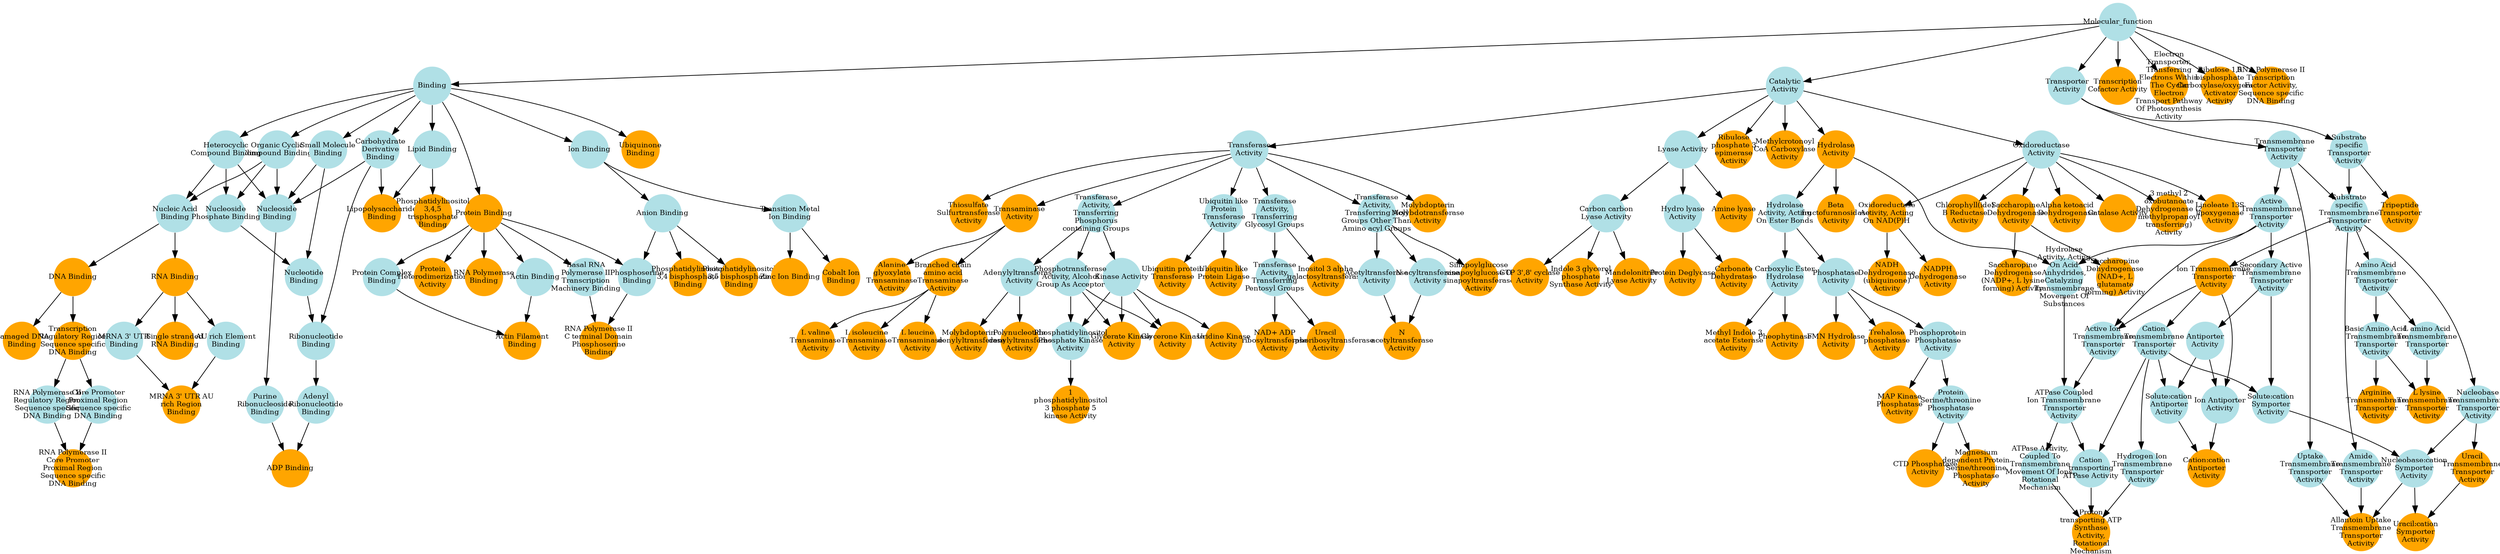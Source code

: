 digraph {
1 [style="filled", fixedsize="true", fontsize="10", shape="circle", width="0.75", fillcolor="powderblue", label="Molecular_function", color="transparent"];
2 [style="filled", fixedsize="true", fontsize="10", shape="circle", width="0.75", fillcolor="powderblue", label="Binding", color="transparent"];
3 [style="filled", fixedsize="true", fontsize="10", shape="circle", width="0.75", fillcolor="powderblue", label="Organic Cyclic
Compound Binding", color="transparent"];
4 [style="filled", fixedsize="true", fontsize="10", shape="circle", width="0.75", fillcolor="powderblue", label="Heterocyclic
Compound Binding", color="transparent"];
5 [style="filled", fixedsize="true", fontsize="10", shape="circle", width="0.75", fillcolor="powderblue", label="Nucleic Acid
Binding", color="transparent"];
6 [style="filled", fixedsize="true", fontsize="10", shape="circle", width="0.75", fillcolor="orange", label="DNA Binding", color="transparent"];
7 [style="filled", fixedsize="true", fontsize="10", shape="circle", width="0.75", fillcolor="powderblue", label="Small Molecule
Binding", color="transparent"];
8 [style="filled", fixedsize="true", fontsize="10", shape="circle", width="0.75", fillcolor="powderblue", label="Carbohydrate
Derivative
Binding", color="transparent"];
9 [style="filled", fixedsize="true", fontsize="10", shape="circle", width="0.75", fillcolor="powderblue", label="Nucleoside
Binding", color="transparent"];
10 [style="filled", fixedsize="true", fontsize="10", shape="circle", width="0.75", fillcolor="powderblue", label="Purine
Ribonucleoside
Binding", color="transparent"];
11 [style="filled", fixedsize="true", fontsize="10", shape="circle", width="0.75", fillcolor="powderblue", label="Nucleoside
Phosphate Binding", color="transparent"];
12 [style="filled", fixedsize="true", fontsize="10", shape="circle", width="0.75", fillcolor="powderblue", label="Nucleotide
Binding", color="transparent"];
13 [style="filled", fixedsize="true", fontsize="10", shape="circle", width="0.75", fillcolor="powderblue", label="Ribonucleotide
Binding", color="transparent"];
14 [style="filled", fixedsize="true", fontsize="10", shape="circle", width="0.75", fillcolor="powderblue", label="Adenyl
Ribonucleotide
Binding", color="transparent"];
15 [style="filled", fixedsize="true", fontsize="10", shape="circle", width="0.75", fillcolor="orange", label="ADP Binding", color="transparent"];
16 [style="filled", fixedsize="true", fontsize="10", shape="circle", width="0.75", fillcolor="powderblue", label="Catalytic
Activity", color="transparent"];
17 [style="filled", fixedsize="true", fontsize="10", shape="circle", width="0.75", fillcolor="powderblue", label="Oxidoreductase
Activity", color="transparent"];
18 [style="filled", fixedsize="true", fontsize="10", shape="circle", width="0.75", fillcolor="orange", label="Oxidoreductase
Activity, Acting
On NAD(P)H", color="transparent"];
19 [style="filled", fixedsize="true", fontsize="10", shape="circle", width="0.75", fillcolor="orange", label="NADH
Dehydrogenase
(ubiquinone)
Activity", color="transparent"];
20 [style="filled", fixedsize="true", fontsize="10", shape="circle", width="0.75", fillcolor="powderblue", label="Transferase
Activity", color="transparent"];
21 [style="filled", fixedsize="true", fontsize="10", shape="circle", width="0.75", fillcolor="orange", label="Transaminase
Activity", color="transparent"];
22 [style="filled", fixedsize="true", fontsize="10", shape="circle", width="0.75", fillcolor="orange", label="Alanine
glyoxylate
Transaminase
Activity", color="transparent"];
23 [style="filled", fixedsize="true", fontsize="10", shape="circle", width="0.75", fillcolor="orange", label="Protein Binding", color="transparent"];
24 [style="filled", fixedsize="true", fontsize="10", shape="circle", width="0.75", fillcolor="orange", label="Transcription
Regulatory Region
Sequence specific
DNA Binding", color="transparent"];
25 [style="filled", fixedsize="true", fontsize="10", shape="circle", width="0.75", fillcolor="orange", label="Hydrolase
Activity", color="transparent"];
26 [style="filled", fixedsize="true", fontsize="10", shape="circle", width="0.75", fillcolor="powderblue", label="Hydrolase
Activity, Acting
On Ester Bonds", color="transparent"];
27 [style="filled", fixedsize="true", fontsize="10", shape="circle", width="0.75", fillcolor="powderblue", label="Carboxylic Ester
Hydrolase
Activity", color="transparent"];
28 [style="filled", fixedsize="true", fontsize="10", shape="circle", width="0.75", fillcolor="orange", label="Pheophytinase
Activity", color="transparent"];
29 [style="filled", fixedsize="true", fontsize="10", shape="circle", width="0.75", fillcolor="powderblue", label="Lipid Binding", color="transparent"];
30 [style="filled", fixedsize="true", fontsize="10", shape="circle", width="0.75", fillcolor="orange", label="Phosphatidylinositol
3,4,5
trisphosphate
Binding", color="transparent"];
31 [style="filled", fixedsize="true", fontsize="10", shape="circle", width="0.75", fillcolor="powderblue", label="Ion Binding", color="transparent"];
32 [style="filled", fixedsize="true", fontsize="10", shape="circle", width="0.75", fillcolor="powderblue", label="Anion Binding", color="transparent"];
33 [style="filled", fixedsize="true", fontsize="10", shape="circle", width="0.75", fillcolor="orange", label="Phosphatidylinositol
3,4 bisphosphate
Binding", color="transparent"];
34 [style="filled", fixedsize="true", fontsize="10", shape="circle", width="0.75", fillcolor="orange", label="Alpha ketoacid
Dehydrogenase
Activity", color="transparent"];
35 [style="filled", fixedsize="true", fontsize="10", shape="circle", width="0.75", fillcolor="powderblue", label="Transferase
Activity,
Transferring
Phosphorus
containing Groups", color="transparent"];
36 [style="filled", fixedsize="true", fontsize="10", shape="circle", width="0.75", fillcolor="powderblue", label="Adenylyltransferase
Activity", color="transparent"];
37 [style="filled", fixedsize="true", fontsize="10", shape="circle", width="0.75", fillcolor="orange", label="Polynucleotide
Adenylyltransferase
Activity", color="transparent"];
38 [style="filled", fixedsize="true", fontsize="10", shape="circle", width="0.75", fillcolor="orange", label="Phosphatidylinositol
3,5 bisphosphate
Binding", color="transparent"];
39 [style="filled", fixedsize="true", fontsize="10", shape="circle", width="0.75", fillcolor="powderblue", label="RNA Polymerase II
Regulatory Region
Sequence specific
DNA Binding", color="transparent"];
40 [style="filled", fixedsize="true", fontsize="10", shape="circle", width="0.75", fillcolor="powderblue", label="Core Promoter
Proximal Region
Sequence specific
DNA Binding", color="transparent"];
41 [style="filled", fixedsize="true", fontsize="10", shape="circle", width="0.75", fillcolor="orange", label="RNA Polymerase II
Core Promoter
Proximal Region
Sequence specific
DNA Binding", color="transparent"];
42 [style="filled", fixedsize="true", fontsize="10", shape="circle", width="0.75", fillcolor="powderblue", label="Kinase Activity", color="transparent"];
43 [style="filled", fixedsize="true", fontsize="10", shape="circle", width="0.75", fillcolor="powderblue", label="Phosphotransferase
Activity, Alcohol
Group As Acceptor", color="transparent"];
44 [style="filled", fixedsize="true", fontsize="10", shape="circle", width="0.75", fillcolor="orange", label="Glycerate Kinase
Activity", color="transparent"];
45 [style="filled", fixedsize="true", fontsize="10", shape="circle", width="0.75", fillcolor="powderblue", label="Ubiquitin like
Protein
Transferase
Activity", color="transparent"];
46 [style="filled", fixedsize="true", fontsize="10", shape="circle", width="0.75", fillcolor="orange", label="Ubiquitin protein
Transferase
Activity", color="transparent"];
47 [style="filled", fixedsize="true", fontsize="10", shape="circle", width="0.75", fillcolor="orange", label="Glycerone Kinase
Activity", color="transparent"];
48 [style="filled", fixedsize="true", fontsize="10", shape="circle", width="0.75", fillcolor="orange", label="Saccharopine
Dehydrogenase
Activity", color="transparent"];
49 [style="filled", fixedsize="true", fontsize="10", shape="circle", width="0.75", fillcolor="orange", label="Saccharopine
Dehydrogenase
(NADP+, L lysine
forming) Activity", color="transparent"];
50 [style="filled", fixedsize="true", fontsize="10", shape="circle", width="0.75", fillcolor="orange", label="Saccharopine
Dehydrogenase
(NAD+, L
glutamate
forming) Activity", color="transparent"];
51 [style="filled", fixedsize="true", fontsize="10", shape="circle", width="0.75", fillcolor="powderblue", label="Transition Metal
Ion Binding", color="transparent"];
52 [style="filled", fixedsize="true", fontsize="10", shape="circle", width="0.75", fillcolor="orange", label="Zinc Ion Binding", color="transparent"];
53 [style="filled", fixedsize="true", fontsize="10", shape="circle", width="0.75", fillcolor="powderblue", label="Lyase Activity", color="transparent"];
54 [style="filled", fixedsize="true", fontsize="10", shape="circle", width="0.75", fillcolor="powderblue", label="Hydro lyase
Activity", color="transparent"];
55 [style="filled", fixedsize="true", fontsize="10", shape="circle", width="0.75", fillcolor="orange", label="Protein Deglycase
Activity", color="transparent"];
56 [style="filled", fixedsize="true", fontsize="10", shape="circle", width="0.75", fillcolor="powderblue", label="Phosphatase
Activity", color="transparent"];
57 [style="filled", fixedsize="true", fontsize="10", shape="circle", width="0.75", fillcolor="powderblue", label="Phosphoprotein
Phosphatase
Activity", color="transparent"];
58 [style="filled", fixedsize="true", fontsize="10", shape="circle", width="0.75", fillcolor="powderblue", label="Protein
Serine/threonine
Phosphatase
Activity", color="transparent"];
59 [style="filled", fixedsize="true", fontsize="10", shape="circle", width="0.75", fillcolor="orange", label="CTD Phosphatase
Activity", color="transparent"];
60 [style="filled", fixedsize="true", fontsize="10", shape="circle", width="0.75", fillcolor="powderblue", label="Transporter
Activity", color="transparent"];
61 [style="filled", fixedsize="true", fontsize="10", shape="circle", width="0.75", fillcolor="powderblue", label="Transmembrane
Transporter
Activity", color="transparent"];
62 [style="filled", fixedsize="true", fontsize="10", shape="circle", width="0.75", fillcolor="powderblue", label="Substrate
specific
Transporter
Activity", color="transparent"];
63 [style="filled", fixedsize="true", fontsize="10", shape="circle", width="0.75", fillcolor="powderblue", label="Substrate
specific
Transmembrane
Transporter
Activity", color="transparent"];
64 [style="filled", fixedsize="true", fontsize="10", shape="circle", width="0.75", fillcolor="orange", label="Ion Transmembrane
Transporter
Activity", color="transparent"];
65 [style="filled", fixedsize="true", fontsize="10", shape="circle", width="0.75", fillcolor="powderblue", label="Cation
Transmembrane
Transporter
Activity", color="transparent"];
66 [style="filled", fixedsize="true", fontsize="10", shape="circle", width="0.75", fillcolor="powderblue", label="Hydrogen Ion
Transmembrane
Transporter
Activity", color="transparent"];
67 [style="filled", fixedsize="true", fontsize="10", shape="circle", width="0.75", fillcolor="powderblue", label="Active
Transmembrane
Transporter
Activity", color="transparent"];
68 [style="filled", fixedsize="true", fontsize="10", shape="circle", width="0.75", fillcolor="powderblue", label="Active Ion
Transmembrane
Transporter
Activity", color="transparent"];
69 [style="filled", fixedsize="true", fontsize="10", shape="circle", width="0.75", fillcolor="powderblue", label="Hydrolase
Activity, Acting
On Acid
Anhydrides,
Catalyzing
Transmembrane
Movement Of
Substances", color="transparent"];
70 [style="filled", fixedsize="true", fontsize="10", shape="circle", width="0.75", fillcolor="powderblue", label="ATPase Coupled
Ion Transmembrane
Transporter
Activity", color="transparent"];
71 [style="filled", fixedsize="true", fontsize="10", shape="circle", width="0.75", fillcolor="powderblue", label="Cation
transporting
ATPase Activity", color="transparent"];
72 [style="filled", fixedsize="true", fontsize="10", shape="circle", width="0.75", fillcolor="powderblue", label="ATPase Activity,
Coupled To
Transmembrane
Movement Of Ions,
Rotational
Mechanism", color="transparent"];
73 [style="filled", fixedsize="true", fontsize="10", shape="circle", width="0.75", fillcolor="orange", label="Proton
transporting ATP
Synthase
Activity,
Rotational
Mechanism", color="transparent"];
74 [style="filled", fixedsize="true", fontsize="10", shape="circle", width="0.75", fillcolor="orange", label="Magnesium
dependent Protein
Serine/threonine
Phosphatase
Activity", color="transparent"];
75 [style="filled", fixedsize="true", fontsize="10", shape="circle", width="0.75", fillcolor="orange", label="Uridine Kinase
Activity", color="transparent"];
76 [style="filled", fixedsize="true", fontsize="10", shape="circle", width="0.75", fillcolor="orange", label="RNA Binding", color="transparent"];
77 [style="filled", fixedsize="true", fontsize="10", shape="circle", width="0.75", fillcolor="powderblue", label="MRNA 3' UTR
Binding", color="transparent"];
78 [style="filled", fixedsize="true", fontsize="10", shape="circle", width="0.75", fillcolor="powderblue", label="AU rich Element
Binding", color="transparent"];
79 [style="filled", fixedsize="true", fontsize="10", shape="circle", width="0.75", fillcolor="orange", label="MRNA 3' UTR AU
rich Region
Binding", color="transparent"];
80 [style="filled", fixedsize="true", fontsize="10", shape="circle", width="0.75", fillcolor="orange", label="Catalase Activity", color="transparent"];
81 [style="filled", fixedsize="true", fontsize="10", shape="circle", width="0.75", fillcolor="orange", label="Ubiquinone
Binding", color="transparent"];
82 [style="filled", fixedsize="true", fontsize="10", shape="circle", width="0.75", fillcolor="orange", label="Transcription
Cofactor Activity", color="transparent"];
83 [style="filled", fixedsize="true", fontsize="10", shape="circle", width="0.75", fillcolor="orange", label="Carbonate
Dehydratase
Activity", color="transparent"];
84 [style="filled", fixedsize="true", fontsize="10", shape="circle", width="0.75", fillcolor="powderblue", label="Transferase
Activity,
Transferring
Glycosyl Groups", color="transparent"];
85 [style="filled", fixedsize="true", fontsize="10", shape="circle", width="0.75", fillcolor="powderblue", label="Transferase
Activity,
Transferring
Pentosyl Groups", color="transparent"];
86 [style="filled", fixedsize="true", fontsize="10", shape="circle", width="0.75", fillcolor="orange", label="Uracil
Phosphoribosyltransferase
Activity", color="transparent"];
87 [style="filled", fixedsize="true", fontsize="10", shape="circle", width="0.75", fillcolor="powderblue", label="Transferase
Activity,
Transferring Acyl
Groups Other Than
Amino acyl Groups", color="transparent"];
88 [style="filled", fixedsize="true", fontsize="10", shape="circle", width="0.75", fillcolor="powderblue", label="Acetyltransferase
Activity", color="transparent"];
89 [style="filled", fixedsize="true", fontsize="10", shape="circle", width="0.75", fillcolor="powderblue", label="N acyltransferase
Activity", color="transparent"];
90 [style="filled", fixedsize="true", fontsize="10", shape="circle", width="0.75", fillcolor="orange", label="N
acetyltransferase
Activity", color="transparent"];
91 [style="filled", fixedsize="true", fontsize="10", shape="circle", width="0.75", fillcolor="orange", label="Beta
fructofuranosidase
Activity", color="transparent"];
92 [style="filled", fixedsize="true", fontsize="10", shape="circle", width="0.75", fillcolor="orange", label="3 methyl 2
oxobutanoate
Dehydrogenase (2
methylpropanoyl
transferring)
Activity", color="transparent"];
93 [style="filled", fixedsize="true", fontsize="10", shape="circle", width="0.75", fillcolor="orange", label="Ribulose
phosphate 3
epimerase
Activity", color="transparent"];
94 [style="filled", fixedsize="true", fontsize="10", shape="circle", width="0.75", fillcolor="powderblue", label="Actin Binding", color="transparent"];
95 [style="filled", fixedsize="true", fontsize="10", shape="circle", width="0.75", fillcolor="powderblue", label="Protein Complex
Binding", color="transparent"];
96 [style="filled", fixedsize="true", fontsize="10", shape="circle", width="0.75", fillcolor="orange", label="Actin Filament
Binding", color="transparent"];
97 [style="filled", fixedsize="true", fontsize="10", shape="circle", width="0.75", fillcolor="orange", label="NADPH
Dehydrogenase
Activity", color="transparent"];
98 [style="filled", fixedsize="true", fontsize="10", shape="circle", width="0.75", fillcolor="orange", label="Protein
Heterodimerization
Activity", color="transparent"];
99 [style="filled", fixedsize="true", fontsize="10", shape="circle", width="0.75", fillcolor="orange", label="Amine lyase
Activity", color="transparent"];
100 [style="filled", fixedsize="true", fontsize="10", shape="circle", width="0.75", fillcolor="orange", label="RNA Polymerase
Binding", color="transparent"];
101 [style="filled", fixedsize="true", fontsize="10", shape="circle", width="0.75", fillcolor="orange", label="Electron
Transporter,
Transferring
Electrons Within
The Cyclic
Electron
Transport Pathway
Of Photosynthesis
Activity", color="transparent"];
102 [style="filled", fixedsize="true", fontsize="10", shape="circle", width="0.75", fillcolor="powderblue", label="Secondary Active
Transmembrane
Transporter
Activity", color="transparent"];
103 [style="filled", fixedsize="true", fontsize="10", shape="circle", width="0.75", fillcolor="powderblue", label="Antiporter
Activity", color="transparent"];
104 [style="filled", fixedsize="true", fontsize="10", shape="circle", width="0.75", fillcolor="powderblue", label="Solute:cation
Antiporter
Activity", color="transparent"];
105 [style="filled", fixedsize="true", fontsize="10", shape="circle", width="0.75", fillcolor="powderblue", label="Ion Antiporter
Activity", color="transparent"];
106 [style="filled", fixedsize="true", fontsize="10", shape="circle", width="0.75", fillcolor="orange", label="Cation:cation
Antiporter
Activity", color="transparent"];
107 [style="filled", fixedsize="true", fontsize="10", shape="circle", width="0.75", fillcolor="orange", label="Lipopolysaccharide
Binding", color="transparent"];
108 [style="filled", fixedsize="true", fontsize="10", shape="circle", width="0.75", fillcolor="orange", label="Branched chain
amino acid
Transaminase
Activity", color="transparent"];
109 [style="filled", fixedsize="true", fontsize="10", shape="circle", width="0.75", fillcolor="orange", label="NAD+ ADP
ribosyltransferase
Activity", color="transparent"];
110 [style="filled", fixedsize="true", fontsize="10", shape="circle", width="0.75", fillcolor="orange", label="Cobalt Ion
Binding", color="transparent"];
111 [style="filled", fixedsize="true", fontsize="10", shape="circle", width="0.75", fillcolor="powderblue", label="Phosphatidylinositol
Phosphate Kinase
Activity", color="transparent"];
112 [style="filled", fixedsize="true", fontsize="10", shape="circle", width="0.75", fillcolor="orange", label="1
phosphatidylinositol
3 phosphate 5
kinase Activity", color="transparent"];
113 [style="filled", fixedsize="true", fontsize="10", shape="circle", width="0.75", fillcolor="powderblue", label="Basal RNA
Polymerase II
Transcription
Machinery Binding", color="transparent"];
114 [style="filled", fixedsize="true", fontsize="10", shape="circle", width="0.75", fillcolor="powderblue", label="Phosphoserine
Binding", color="transparent"];
115 [style="filled", fixedsize="true", fontsize="10", shape="circle", width="0.75", fillcolor="orange", label="RNA Polymerase II
C terminal Domain
Phosphoserine
Binding", color="transparent"];
116 [style="filled", fixedsize="true", fontsize="10", shape="circle", width="0.75", fillcolor="orange", label="Ubiquitin like
Protein Ligase
Activity", color="transparent"];
117 [style="filled", fixedsize="true", fontsize="10", shape="circle", width="0.75", fillcolor="orange", label="Linoleate 13S
lipoxygenase
Activity", color="transparent"];
118 [style="filled", fixedsize="true", fontsize="10", shape="circle", width="0.75", fillcolor="orange", label="Sinapoylglucose
sinapoylglucose O
sinapoyltransferase
Activity", color="transparent"];
119 [style="filled", fixedsize="true", fontsize="10", shape="circle", width="0.75", fillcolor="orange", label="Molybdopterin
Adenylyltransferase
Activity", color="transparent"];
120 [style="filled", fixedsize="true", fontsize="10", shape="circle", width="0.75", fillcolor="orange", label="Molybdopterin
Molybdotransferase
Activity", color="transparent"];
121 [style="filled", fixedsize="true", fontsize="10", shape="circle", width="0.75", fillcolor="orange", label="Methylcrotonoyl
CoA Carboxylase
Activity", color="transparent"];
122 [style="filled", fixedsize="true", fontsize="10", shape="circle", width="0.75", fillcolor="orange", label="Ribulose 1,5
bisphosphate
Carboxylase/oxygenase
Activator
Activity", color="transparent"];
123 [style="filled", fixedsize="true", fontsize="10", shape="circle", width="0.75", fillcolor="orange", label="Chlorophyll(ide)
B Reductase
Activity", color="transparent"];
124 [style="filled", fixedsize="true", fontsize="10", shape="circle", width="0.75", fillcolor="powderblue", label="Carbon carbon
Lyase Activity", color="transparent"];
125 [style="filled", fixedsize="true", fontsize="10", shape="circle", width="0.75", fillcolor="orange", label="GTP 3',8' cyclase
Activity", color="transparent"];
126 [style="filled", fixedsize="true", fontsize="10", shape="circle", width="0.75", fillcolor="orange", label="Indole 3 glycerol
phosphate
Synthase Activity", color="transparent"];
127 [style="filled", fixedsize="true", fontsize="10", shape="circle", width="0.75", fillcolor="orange", label="RNA Polymerase II
Transcription
Factor Activity,
Sequence specific
DNA Binding", color="transparent"];
128 [style="filled", fixedsize="true", fontsize="10", shape="circle", width="0.75", fillcolor="orange", label="L leucine
Transaminase
Activity", color="transparent"];
129 [style="filled", fixedsize="true", fontsize="10", shape="circle", width="0.75", fillcolor="orange", label="L valine
Transaminase
Activity", color="transparent"];
130 [style="filled", fixedsize="true", fontsize="10", shape="circle", width="0.75", fillcolor="orange", label="L isoleucine
Transaminase
Activity", color="transparent"];
131 [style="filled", fixedsize="true", fontsize="10", shape="circle", width="0.75", fillcolor="orange", label="Tripeptide
Transporter
Activity", color="transparent"];
132 [style="filled", fixedsize="true", fontsize="10", shape="circle", width="0.75", fillcolor="powderblue", label="Amino Acid
Transmembrane
Transporter
Activity", color="transparent"];
133 [style="filled", fixedsize="true", fontsize="10", shape="circle", width="0.75", fillcolor="powderblue", label="Basic Amino Acid
Transmembrane
Transporter
Activity", color="transparent"];
134 [style="filled", fixedsize="true", fontsize="10", shape="circle", width="0.75", fillcolor="orange", label="Arginine
Transmembrane
Transporter
Activity", color="transparent"];
135 [style="filled", fixedsize="true", fontsize="10", shape="circle", width="0.75", fillcolor="powderblue", label="L amino Acid
Transmembrane
Transporter
Activity", color="transparent"];
136 [style="filled", fixedsize="true", fontsize="10", shape="circle", width="0.75", fillcolor="orange", label="L lysine
Transmembrane
Transporter
Activity", color="transparent"];
137 [style="filled", fixedsize="true", fontsize="10", shape="circle", width="0.75", fillcolor="orange", label="Thiosulfate
Sulfurtransferase
Activity", color="transparent"];
138 [style="filled", fixedsize="true", fontsize="10", shape="circle", width="0.75", fillcolor="orange", label="Methyl Indole 3
acetate Esterase
Activity", color="transparent"];
139 [style="filled", fixedsize="true", fontsize="10", shape="circle", width="0.75", fillcolor="powderblue", label="Nucleobase
Transmembrane
Transporter
Activity", color="transparent"];
140 [style="filled", fixedsize="true", fontsize="10", shape="circle", width="0.75", fillcolor="orange", label="Uracil
Transmembrane
Transporter
Activity", color="transparent"];
141 [style="filled", fixedsize="true", fontsize="10", shape="circle", width="0.75", fillcolor="orange", label="Inositol 3 alpha
galactosyltransferase
Activity", color="transparent"];
142 [style="filled", fixedsize="true", fontsize="10", shape="circle", width="0.75", fillcolor="orange", label="Single stranded
RNA Binding", color="transparent"];
143 [style="filled", fixedsize="true", fontsize="10", shape="circle", width="0.75", fillcolor="orange", label="MAP Kinase
Phosphatase
Activity", color="transparent"];
144 [style="filled", fixedsize="true", fontsize="10", shape="circle", width="0.75", fillcolor="powderblue", label="Solute:cation
Symporter
Activity", color="transparent"];
145 [style="filled", fixedsize="true", fontsize="10", shape="circle", width="0.75", fillcolor="powderblue", label="Nucleobase:cation
Symporter
Activity", color="transparent"];
146 [style="filled", fixedsize="true", fontsize="10", shape="circle", width="0.75", fillcolor="powderblue", label="Uptake
Transmembrane
Transporter
Activity", color="transparent"];
147 [style="filled", fixedsize="true", fontsize="10", shape="circle", width="0.75", fillcolor="powderblue", label="Amide
Transmembrane
Transporter
Activity", color="transparent"];
148 [style="filled", fixedsize="true", fontsize="10", shape="circle", width="0.75", fillcolor="orange", label="Allantoin Uptake
Transmembrane
Transporter
Activity", color="transparent"];
149 [style="filled", fixedsize="true", fontsize="10", shape="circle", width="0.75", fillcolor="orange", label="Uracil:cation
Symporter
Activity", color="transparent"];
150 [style="filled", fixedsize="true", fontsize="10", shape="circle", width="0.75", fillcolor="orange", label="Damaged DNA
Binding", color="transparent"];
151 [style="filled", fixedsize="true", fontsize="10", shape="circle", width="0.75", fillcolor="orange", label="Mandelonitrile
Lyase Activity", color="transparent"];
152 [style="filled", fixedsize="true", fontsize="10", shape="circle", width="0.75", fillcolor="orange", label="FMN Hydrolase
Activity", color="transparent"];
153 [style="filled", fixedsize="true", fontsize="10", shape="circle", width="0.75", fillcolor="orange", label="Trehalose
phosphatase
Activity", color="transparent"];
1 -> 2 [color="#000000", lty="solid"];
2 -> 3 [color="#000000", lty="solid"];
2 -> 4 [color="#000000", lty="solid"];
3 -> 5 [color="#000000", lty="solid"];
4 -> 5 [color="#000000", lty="solid"];
5 -> 6 [color="#000000", lty="solid"];
2 -> 7 [color="#000000", lty="solid"];
2 -> 8 [color="#000000", lty="solid"];
3 -> 9 [color="#000000", lty="solid"];
4 -> 9 [color="#000000", lty="solid"];
7 -> 9 [color="#000000", lty="solid"];
8 -> 9 [color="#000000", lty="solid"];
9 -> 10 [color="#000000", lty="solid"];
3 -> 11 [color="#000000", lty="solid"];
4 -> 11 [color="#000000", lty="solid"];
7 -> 12 [color="#000000", lty="solid"];
11 -> 12 [color="#000000", lty="solid"];
8 -> 13 [color="#000000", lty="solid"];
12 -> 13 [color="#000000", lty="solid"];
13 -> 14 [color="#000000", lty="solid"];
10 -> 15 [color="#000000", lty="solid"];
14 -> 15 [color="#000000", lty="solid"];
1 -> 16 [color="#000000", lty="solid"];
16 -> 17 [color="#000000", lty="solid"];
17 -> 18 [color="#000000", lty="solid"];
18 -> 19 [color="#000000", lty="solid"];
16 -> 20 [color="#000000", lty="solid"];
20 -> 21 [color="#000000", lty="solid"];
21 -> 22 [color="#000000", lty="solid"];
2 -> 23 [color="#000000", lty="solid"];
6 -> 24 [color="#000000", lty="solid"];
16 -> 25 [color="#000000", lty="solid"];
25 -> 26 [color="#000000", lty="solid"];
26 -> 27 [color="#000000", lty="solid"];
27 -> 28 [color="#000000", lty="solid"];
2 -> 29 [color="#000000", lty="solid"];
29 -> 30 [color="#000000", lty="solid"];
2 -> 31 [color="#000000", lty="solid"];
31 -> 32 [color="#000000", lty="solid"];
32 -> 33 [color="#000000", lty="solid"];
17 -> 34 [color="#000000", lty="solid"];
20 -> 35 [color="#000000", lty="solid"];
35 -> 36 [color="#000000", lty="solid"];
36 -> 37 [color="#000000", lty="solid"];
32 -> 38 [color="#000000", lty="solid"];
24 -> 39 [color="#000000", lty="solid"];
24 -> 40 [color="#000000", lty="solid"];
39 -> 41 [color="#000000", lty="solid"];
40 -> 41 [color="#000000", lty="solid"];
35 -> 42 [color="#000000", lty="solid"];
35 -> 43 [color="#000000", lty="solid"];
42 -> 44 [color="#000000", lty="solid"];
43 -> 44 [color="#000000", lty="solid"];
20 -> 45 [color="#000000", lty="solid"];
45 -> 46 [color="#000000", lty="solid"];
42 -> 47 [color="#000000", lty="solid"];
43 -> 47 [color="#000000", lty="solid"];
17 -> 48 [color="#000000", lty="solid"];
48 -> 49 [color="#000000", lty="solid"];
48 -> 50 [color="#000000", lty="solid"];
31 -> 51 [color="#000000", lty="solid"];
51 -> 52 [color="#000000", lty="solid"];
16 -> 53 [color="#000000", lty="solid"];
53 -> 54 [color="#000000", lty="solid"];
54 -> 55 [color="#000000", lty="solid"];
26 -> 56 [color="#000000", lty="solid"];
56 -> 57 [color="#000000", lty="solid"];
57 -> 58 [color="#000000", lty="solid"];
58 -> 59 [color="#000000", lty="solid"];
1 -> 60 [color="#000000", lty="solid"];
60 -> 61 [color="#000000", lty="solid"];
60 -> 62 [color="#000000", lty="solid"];
61 -> 63 [color="#000000", lty="solid"];
62 -> 63 [color="#000000", lty="solid"];
63 -> 64 [color="#000000", lty="solid"];
64 -> 65 [color="#000000", lty="solid"];
65 -> 66 [color="#000000", lty="solid"];
61 -> 67 [color="#000000", lty="solid"];
64 -> 68 [color="#000000", lty="solid"];
67 -> 68 [color="#000000", lty="solid"];
25 -> 69 [color="#000000", lty="solid"];
67 -> 69 [color="#000000", lty="solid"];
68 -> 70 [color="#000000", lty="solid"];
69 -> 70 [color="#000000", lty="solid"];
65 -> 71 [color="#000000", lty="solid"];
70 -> 71 [color="#000000", lty="solid"];
70 -> 72 [color="#000000", lty="solid"];
66 -> 73 [color="#000000", lty="solid"];
71 -> 73 [color="#000000", lty="solid"];
72 -> 73 [color="#000000", lty="solid"];
58 -> 74 [color="#000000", lty="solid"];
42 -> 75 [color="#000000", lty="solid"];
5 -> 76 [color="#000000", lty="solid"];
76 -> 77 [color="#000000", lty="solid"];
76 -> 78 [color="#000000", lty="solid"];
77 -> 79 [color="#000000", lty="solid"];
78 -> 79 [color="#000000", lty="solid"];
17 -> 80 [color="#000000", lty="solid"];
2 -> 81 [color="#000000", lty="solid"];
1 -> 82 [color="#000000", lty="solid"];
54 -> 83 [color="#000000", lty="solid"];
20 -> 84 [color="#000000", lty="solid"];
84 -> 85 [color="#000000", lty="solid"];
85 -> 86 [color="#000000", lty="solid"];
20 -> 87 [color="#000000", lty="solid"];
87 -> 88 [color="#000000", lty="solid"];
87 -> 89 [color="#000000", lty="solid"];
88 -> 90 [color="#000000", lty="solid"];
89 -> 90 [color="#000000", lty="solid"];
25 -> 91 [color="#000000", lty="solid"];
17 -> 92 [color="#000000", lty="solid"];
16 -> 93 [color="#000000", lty="solid"];
23 -> 94 [color="#000000", lty="solid"];
23 -> 95 [color="#000000", lty="solid"];
94 -> 96 [color="#000000", lty="solid"];
95 -> 96 [color="#000000", lty="solid"];
18 -> 97 [color="#000000", lty="solid"];
23 -> 98 [color="#000000", lty="solid"];
53 -> 99 [color="#000000", lty="solid"];
23 -> 100 [color="#000000", lty="solid"];
1 -> 101 [color="#000000", lty="solid"];
67 -> 102 [color="#000000", lty="solid"];
102 -> 103 [color="#000000", lty="solid"];
65 -> 104 [color="#000000", lty="solid"];
103 -> 104 [color="#000000", lty="solid"];
64 -> 105 [color="#000000", lty="solid"];
103 -> 105 [color="#000000", lty="solid"];
104 -> 106 [color="#000000", lty="solid"];
105 -> 106 [color="#000000", lty="solid"];
8 -> 107 [color="#000000", lty="solid"];
29 -> 107 [color="#000000", lty="solid"];
21 -> 108 [color="#000000", lty="solid"];
85 -> 109 [color="#000000", lty="solid"];
51 -> 110 [color="#000000", lty="solid"];
42 -> 111 [color="#000000", lty="solid"];
43 -> 111 [color="#000000", lty="solid"];
111 -> 112 [color="#000000", lty="solid"];
23 -> 113 [color="#000000", lty="solid"];
23 -> 114 [color="#000000", lty="solid"];
32 -> 114 [color="#000000", lty="solid"];
113 -> 115 [color="#000000", lty="solid"];
114 -> 115 [color="#000000", lty="solid"];
45 -> 116 [color="#000000", lty="solid"];
17 -> 117 [color="#000000", lty="solid"];
87 -> 118 [color="#000000", lty="solid"];
36 -> 119 [color="#000000", lty="solid"];
20 -> 120 [color="#000000", lty="solid"];
16 -> 121 [color="#000000", lty="solid"];
1 -> 122 [color="#000000", lty="solid"];
17 -> 123 [color="#000000", lty="solid"];
53 -> 124 [color="#000000", lty="solid"];
124 -> 125 [color="#000000", lty="solid"];
124 -> 126 [color="#000000", lty="solid"];
1 -> 127 [color="#000000", lty="solid"];
108 -> 128 [color="#000000", lty="solid"];
108 -> 129 [color="#000000", lty="solid"];
108 -> 130 [color="#000000", lty="solid"];
62 -> 131 [color="#000000", lty="solid"];
63 -> 132 [color="#000000", lty="solid"];
132 -> 133 [color="#000000", lty="solid"];
133 -> 134 [color="#000000", lty="solid"];
132 -> 135 [color="#000000", lty="solid"];
133 -> 136 [color="#000000", lty="solid"];
135 -> 136 [color="#000000", lty="solid"];
20 -> 137 [color="#000000", lty="solid"];
27 -> 138 [color="#000000", lty="solid"];
63 -> 139 [color="#000000", lty="solid"];
139 -> 140 [color="#000000", lty="solid"];
84 -> 141 [color="#000000", lty="solid"];
76 -> 142 [color="#000000", lty="solid"];
57 -> 143 [color="#000000", lty="solid"];
65 -> 144 [color="#000000", lty="solid"];
102 -> 144 [color="#000000", lty="solid"];
139 -> 145 [color="#000000", lty="solid"];
144 -> 145 [color="#000000", lty="solid"];
61 -> 146 [color="#000000", lty="solid"];
63 -> 147 [color="#000000", lty="solid"];
145 -> 148 [color="#000000", lty="solid"];
146 -> 148 [color="#000000", lty="solid"];
147 -> 148 [color="#000000", lty="solid"];
140 -> 149 [color="#000000", lty="solid"];
145 -> 149 [color="#000000", lty="solid"];
6 -> 150 [color="#000000", lty="solid"];
124 -> 151 [color="#000000", lty="solid"];
56 -> 152 [color="#000000", lty="solid"];
56 -> 153 [color="#000000", lty="solid"];
}
